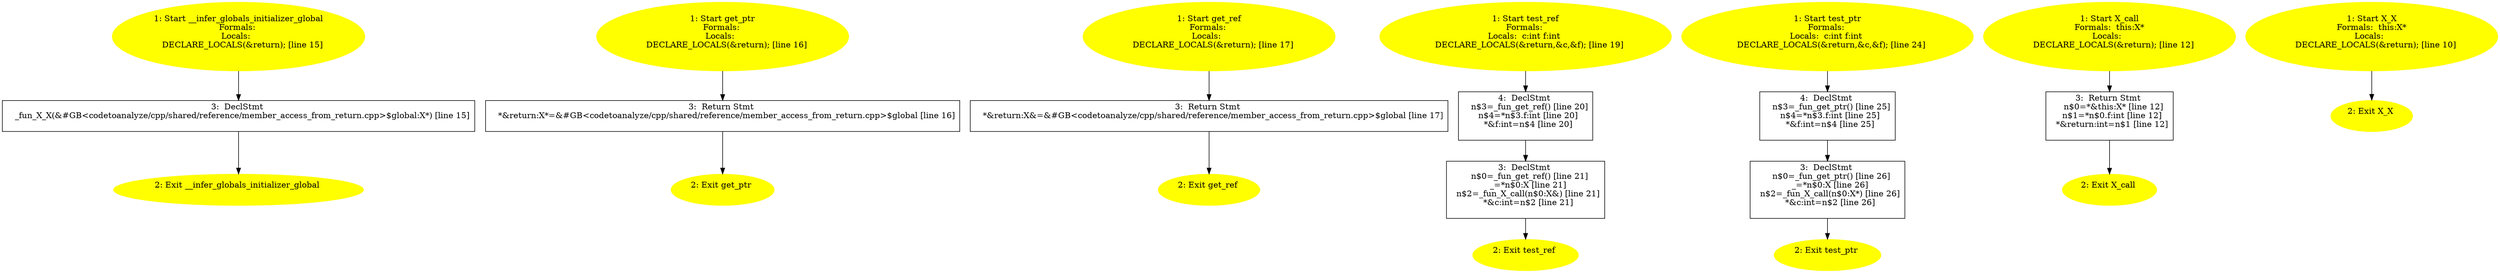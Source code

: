 /* @generated */
digraph iCFG {
"__infer_globals_initializer_global.bdc08c089842ce08b974b22a75daf78e_1" [label="1: Start __infer_globals_initializer_global\nFormals: \nLocals:  \n   DECLARE_LOCALS(&return); [line 15]\n " color=yellow style=filled]
	

	 "__infer_globals_initializer_global.bdc08c089842ce08b974b22a75daf78e_1" -> "__infer_globals_initializer_global.bdc08c089842ce08b974b22a75daf78e_3" ;
"__infer_globals_initializer_global.bdc08c089842ce08b974b22a75daf78e_2" [label="2: Exit __infer_globals_initializer_global \n  " color=yellow style=filled]
	

"__infer_globals_initializer_global.bdc08c089842ce08b974b22a75daf78e_3" [label="3:  DeclStmt \n   _fun_X_X(&#GB<codetoanalyze/cpp/shared/reference/member_access_from_return.cpp>$global:X*) [line 15]\n " shape="box"]
	

	 "__infer_globals_initializer_global.bdc08c089842ce08b974b22a75daf78e_3" -> "__infer_globals_initializer_global.bdc08c089842ce08b974b22a75daf78e_2" ;
"get_ptr#_Z7get_ptrv.c666d84ceda5774e37973f9b5eb5f9dc_1" [label="1: Start get_ptr\nFormals: \nLocals:  \n   DECLARE_LOCALS(&return); [line 16]\n " color=yellow style=filled]
	

	 "get_ptr#_Z7get_ptrv.c666d84ceda5774e37973f9b5eb5f9dc_1" -> "get_ptr#_Z7get_ptrv.c666d84ceda5774e37973f9b5eb5f9dc_3" ;
"get_ptr#_Z7get_ptrv.c666d84ceda5774e37973f9b5eb5f9dc_2" [label="2: Exit get_ptr \n  " color=yellow style=filled]
	

"get_ptr#_Z7get_ptrv.c666d84ceda5774e37973f9b5eb5f9dc_3" [label="3:  Return Stmt \n   *&return:X*=&#GB<codetoanalyze/cpp/shared/reference/member_access_from_return.cpp>$global [line 16]\n " shape="box"]
	

	 "get_ptr#_Z7get_ptrv.c666d84ceda5774e37973f9b5eb5f9dc_3" -> "get_ptr#_Z7get_ptrv.c666d84ceda5774e37973f9b5eb5f9dc_2" ;
"get_ref#_Z7get_refv.18a1c6f6ff8f44de514adaebcdd993e3_1" [label="1: Start get_ref\nFormals: \nLocals:  \n   DECLARE_LOCALS(&return); [line 17]\n " color=yellow style=filled]
	

	 "get_ref#_Z7get_refv.18a1c6f6ff8f44de514adaebcdd993e3_1" -> "get_ref#_Z7get_refv.18a1c6f6ff8f44de514adaebcdd993e3_3" ;
"get_ref#_Z7get_refv.18a1c6f6ff8f44de514adaebcdd993e3_2" [label="2: Exit get_ref \n  " color=yellow style=filled]
	

"get_ref#_Z7get_refv.18a1c6f6ff8f44de514adaebcdd993e3_3" [label="3:  Return Stmt \n   *&return:X&=&#GB<codetoanalyze/cpp/shared/reference/member_access_from_return.cpp>$global [line 17]\n " shape="box"]
	

	 "get_ref#_Z7get_refv.18a1c6f6ff8f44de514adaebcdd993e3_3" -> "get_ref#_Z7get_refv.18a1c6f6ff8f44de514adaebcdd993e3_2" ;
"test_ref#_Z8test_refv.1afc11e036fdb103a653a26b25d469d6_1" [label="1: Start test_ref\nFormals: \nLocals:  c:int f:int \n   DECLARE_LOCALS(&return,&c,&f); [line 19]\n " color=yellow style=filled]
	

	 "test_ref#_Z8test_refv.1afc11e036fdb103a653a26b25d469d6_1" -> "test_ref#_Z8test_refv.1afc11e036fdb103a653a26b25d469d6_4" ;
"test_ref#_Z8test_refv.1afc11e036fdb103a653a26b25d469d6_2" [label="2: Exit test_ref \n  " color=yellow style=filled]
	

"test_ref#_Z8test_refv.1afc11e036fdb103a653a26b25d469d6_3" [label="3:  DeclStmt \n   n$0=_fun_get_ref() [line 21]\n  _=*n$0:X [line 21]\n  n$2=_fun_X_call(n$0:X&) [line 21]\n  *&c:int=n$2 [line 21]\n " shape="box"]
	

	 "test_ref#_Z8test_refv.1afc11e036fdb103a653a26b25d469d6_3" -> "test_ref#_Z8test_refv.1afc11e036fdb103a653a26b25d469d6_2" ;
"test_ref#_Z8test_refv.1afc11e036fdb103a653a26b25d469d6_4" [label="4:  DeclStmt \n   n$3=_fun_get_ref() [line 20]\n  n$4=*n$3.f:int [line 20]\n  *&f:int=n$4 [line 20]\n " shape="box"]
	

	 "test_ref#_Z8test_refv.1afc11e036fdb103a653a26b25d469d6_4" -> "test_ref#_Z8test_refv.1afc11e036fdb103a653a26b25d469d6_3" ;
"test_ptr#_Z8test_ptrv.febb3878182101927d1f4015691bf435_1" [label="1: Start test_ptr\nFormals: \nLocals:  c:int f:int \n   DECLARE_LOCALS(&return,&c,&f); [line 24]\n " color=yellow style=filled]
	

	 "test_ptr#_Z8test_ptrv.febb3878182101927d1f4015691bf435_1" -> "test_ptr#_Z8test_ptrv.febb3878182101927d1f4015691bf435_4" ;
"test_ptr#_Z8test_ptrv.febb3878182101927d1f4015691bf435_2" [label="2: Exit test_ptr \n  " color=yellow style=filled]
	

"test_ptr#_Z8test_ptrv.febb3878182101927d1f4015691bf435_3" [label="3:  DeclStmt \n   n$0=_fun_get_ptr() [line 26]\n  _=*n$0:X [line 26]\n  n$2=_fun_X_call(n$0:X*) [line 26]\n  *&c:int=n$2 [line 26]\n " shape="box"]
	

	 "test_ptr#_Z8test_ptrv.febb3878182101927d1f4015691bf435_3" -> "test_ptr#_Z8test_ptrv.febb3878182101927d1f4015691bf435_2" ;
"test_ptr#_Z8test_ptrv.febb3878182101927d1f4015691bf435_4" [label="4:  DeclStmt \n   n$3=_fun_get_ptr() [line 25]\n  n$4=*n$3.f:int [line 25]\n  *&f:int=n$4 [line 25]\n " shape="box"]
	

	 "test_ptr#_Z8test_ptrv.febb3878182101927d1f4015691bf435_4" -> "test_ptr#_Z8test_ptrv.febb3878182101927d1f4015691bf435_3" ;
"call#X#(_ZN1X4callEv).6850f213fac2fabbb652507f2d371b31_1" [label="1: Start X_call\nFormals:  this:X*\nLocals:  \n   DECLARE_LOCALS(&return); [line 12]\n " color=yellow style=filled]
	

	 "call#X#(_ZN1X4callEv).6850f213fac2fabbb652507f2d371b31_1" -> "call#X#(_ZN1X4callEv).6850f213fac2fabbb652507f2d371b31_3" ;
"call#X#(_ZN1X4callEv).6850f213fac2fabbb652507f2d371b31_2" [label="2: Exit X_call \n  " color=yellow style=filled]
	

"call#X#(_ZN1X4callEv).6850f213fac2fabbb652507f2d371b31_3" [label="3:  Return Stmt \n   n$0=*&this:X* [line 12]\n  n$1=*n$0.f:int [line 12]\n  *&return:int=n$1 [line 12]\n " shape="box"]
	

	 "call#X#(_ZN1X4callEv).6850f213fac2fabbb652507f2d371b31_3" -> "call#X#(_ZN1X4callEv).6850f213fac2fabbb652507f2d371b31_2" ;
"X#X#{_ZN1XC1Ev}.de3838d93566ad3a73011188ff48af20_1" [label="1: Start X_X\nFormals:  this:X*\nLocals:  \n   DECLARE_LOCALS(&return); [line 10]\n " color=yellow style=filled]
	

	 "X#X#{_ZN1XC1Ev}.de3838d93566ad3a73011188ff48af20_1" -> "X#X#{_ZN1XC1Ev}.de3838d93566ad3a73011188ff48af20_2" ;
"X#X#{_ZN1XC1Ev}.de3838d93566ad3a73011188ff48af20_2" [label="2: Exit X_X \n  " color=yellow style=filled]
	

}
